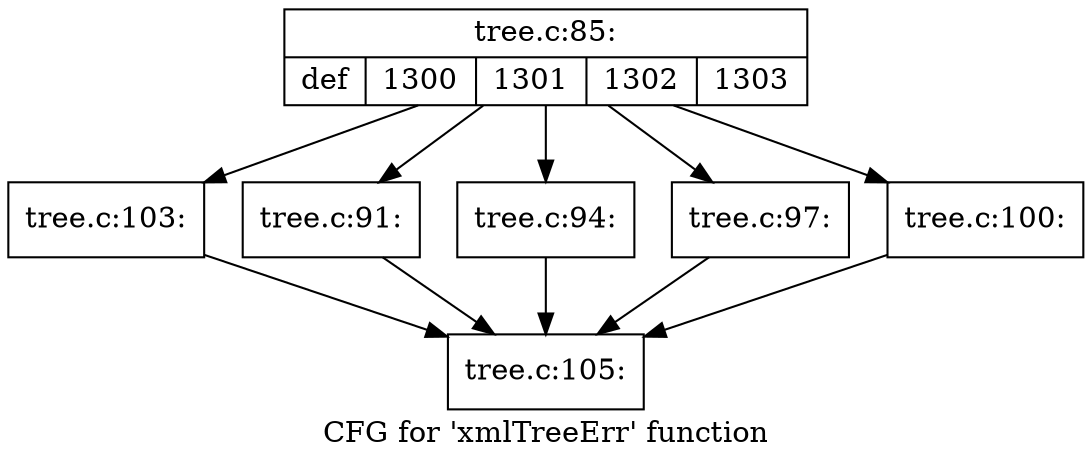 digraph "CFG for 'xmlTreeErr' function" {
	label="CFG for 'xmlTreeErr' function";

	Node0x47e4770 [shape=record,label="{tree.c:85:|{<s0>def|<s1>1300|<s2>1301|<s3>1302|<s4>1303}}"];
	Node0x47e4770 -> Node0x47e5bb0;
	Node0x47e4770 -> Node0x47e5ef0;
	Node0x47e4770 -> Node0x47e6260;
	Node0x47e4770 -> Node0x47e65d0;
	Node0x47e4770 -> Node0x47e6940;
	Node0x47e5ef0 [shape=record,label="{tree.c:91:}"];
	Node0x47e5ef0 -> Node0x47e5ad0;
	Node0x47e6260 [shape=record,label="{tree.c:94:}"];
	Node0x47e6260 -> Node0x47e5ad0;
	Node0x47e65d0 [shape=record,label="{tree.c:97:}"];
	Node0x47e65d0 -> Node0x47e5ad0;
	Node0x47e6940 [shape=record,label="{tree.c:100:}"];
	Node0x47e6940 -> Node0x47e5ad0;
	Node0x47e5bb0 [shape=record,label="{tree.c:103:}"];
	Node0x47e5bb0 -> Node0x47e5ad0;
	Node0x47e5ad0 [shape=record,label="{tree.c:105:}"];
}
